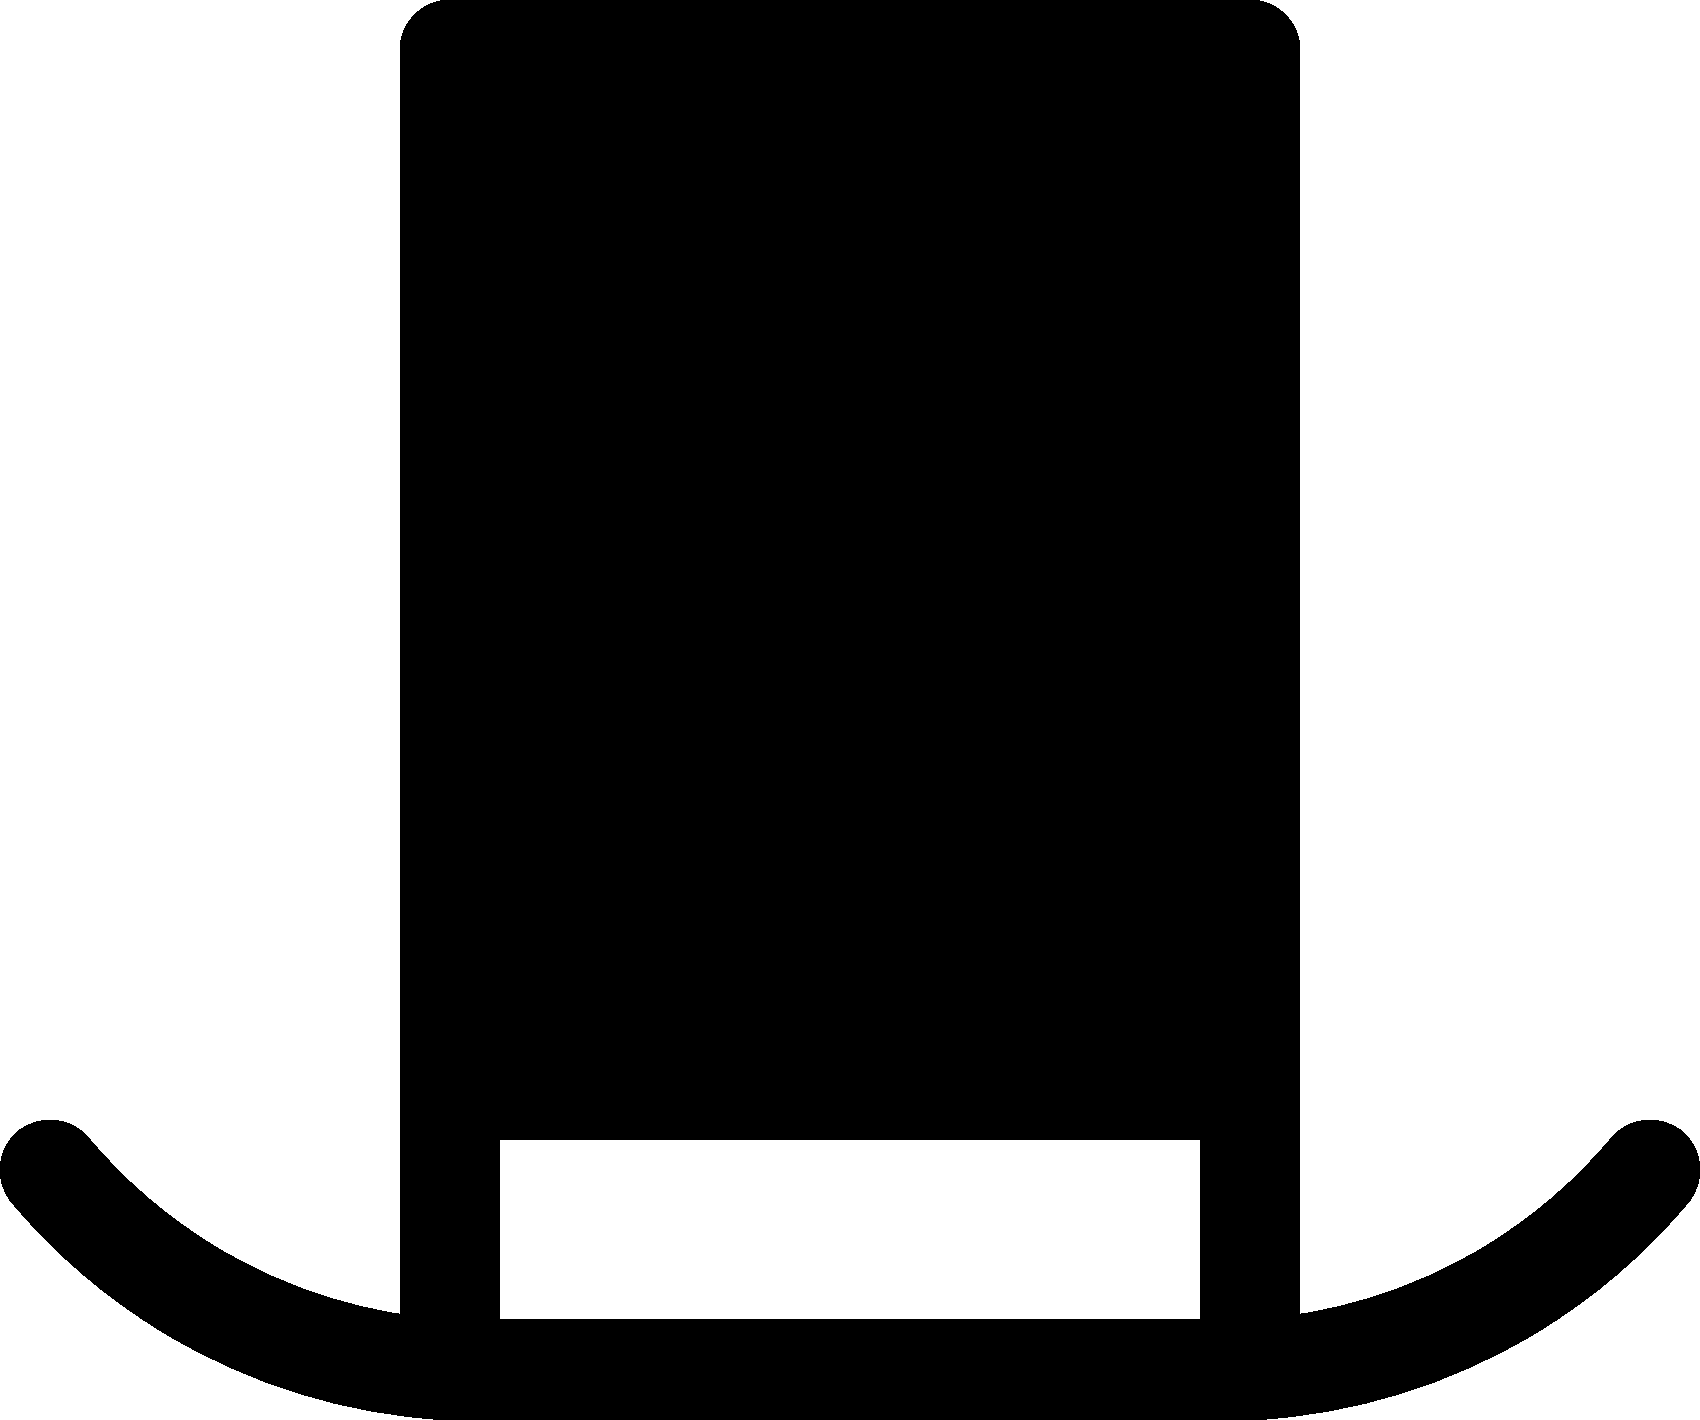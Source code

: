 unitsize(20);

pen p=defaultpen+linewidth(50); // Set the pen width

// Brim
draw((0,-28) .. (3.5,-31) .. (10,-33) -- (30,-33) .. (36.5,-31) .. (40,-28), p);

// Top
filldraw(box((10,0), (30,-26)), drawpen=p);

// Belt
draw(box((10,-26), (30,-33)), p);
